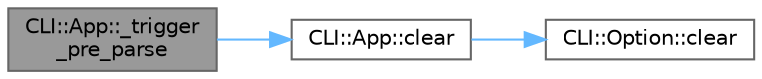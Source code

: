 digraph "CLI::App::_trigger_pre_parse"
{
 // LATEX_PDF_SIZE
  bgcolor="transparent";
  edge [fontname=Helvetica,fontsize=10,labelfontname=Helvetica,labelfontsize=10];
  node [fontname=Helvetica,fontsize=10,shape=box,height=0.2,width=0.4];
  rankdir="LR";
  Node1 [id="Node000001",label="CLI::App::_trigger\l_pre_parse",height=0.2,width=0.4,color="gray40", fillcolor="grey60", style="filled", fontcolor="black",tooltip="Trigger the pre_parse callback if needed"];
  Node1 -> Node2 [id="edge3_Node000001_Node000002",color="steelblue1",style="solid",tooltip=" "];
  Node2 [id="Node000002",label="CLI::App::clear",height=0.2,width=0.4,color="grey40", fillcolor="white", style="filled",URL="$class_c_l_i_1_1_app.html#a7bb470114825ed4b4cdc1421e967f02d",tooltip="Reset the parsed data"];
  Node2 -> Node3 [id="edge4_Node000002_Node000003",color="steelblue1",style="solid",tooltip=" "];
  Node3 [id="Node000003",label="CLI::Option::clear",height=0.2,width=0.4,color="grey40", fillcolor="white", style="filled",URL="$class_c_l_i_1_1_option.html#abbd36aaff5cdca8b10346bafed51da39",tooltip="Clear the parsed results (mostly for testing)"];
}
